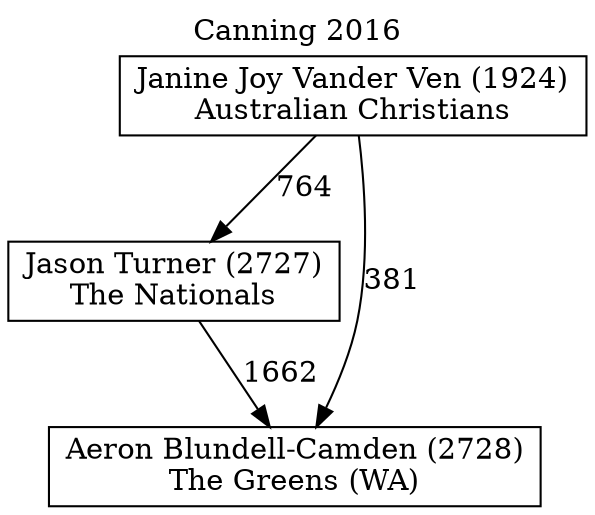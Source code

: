 // House preference flow
digraph "Aeron Blundell-Camden (2728)_Canning_2016" {
	graph [label="Canning 2016" labelloc=t mclimit=10]
	node [shape=box]
	"Janine Joy Vander Ven (1924)" [label="Janine Joy Vander Ven (1924)
Australian Christians"]
	"Jason Turner (2727)" [label="Jason Turner (2727)
The Nationals"]
	"Aeron Blundell-Camden (2728)" [label="Aeron Blundell-Camden (2728)
The Greens (WA)"]
	"Janine Joy Vander Ven (1924)" -> "Aeron Blundell-Camden (2728)" [label=381]
	"Janine Joy Vander Ven (1924)" -> "Jason Turner (2727)" [label=764]
	"Jason Turner (2727)" -> "Aeron Blundell-Camden (2728)" [label=1662]
}
